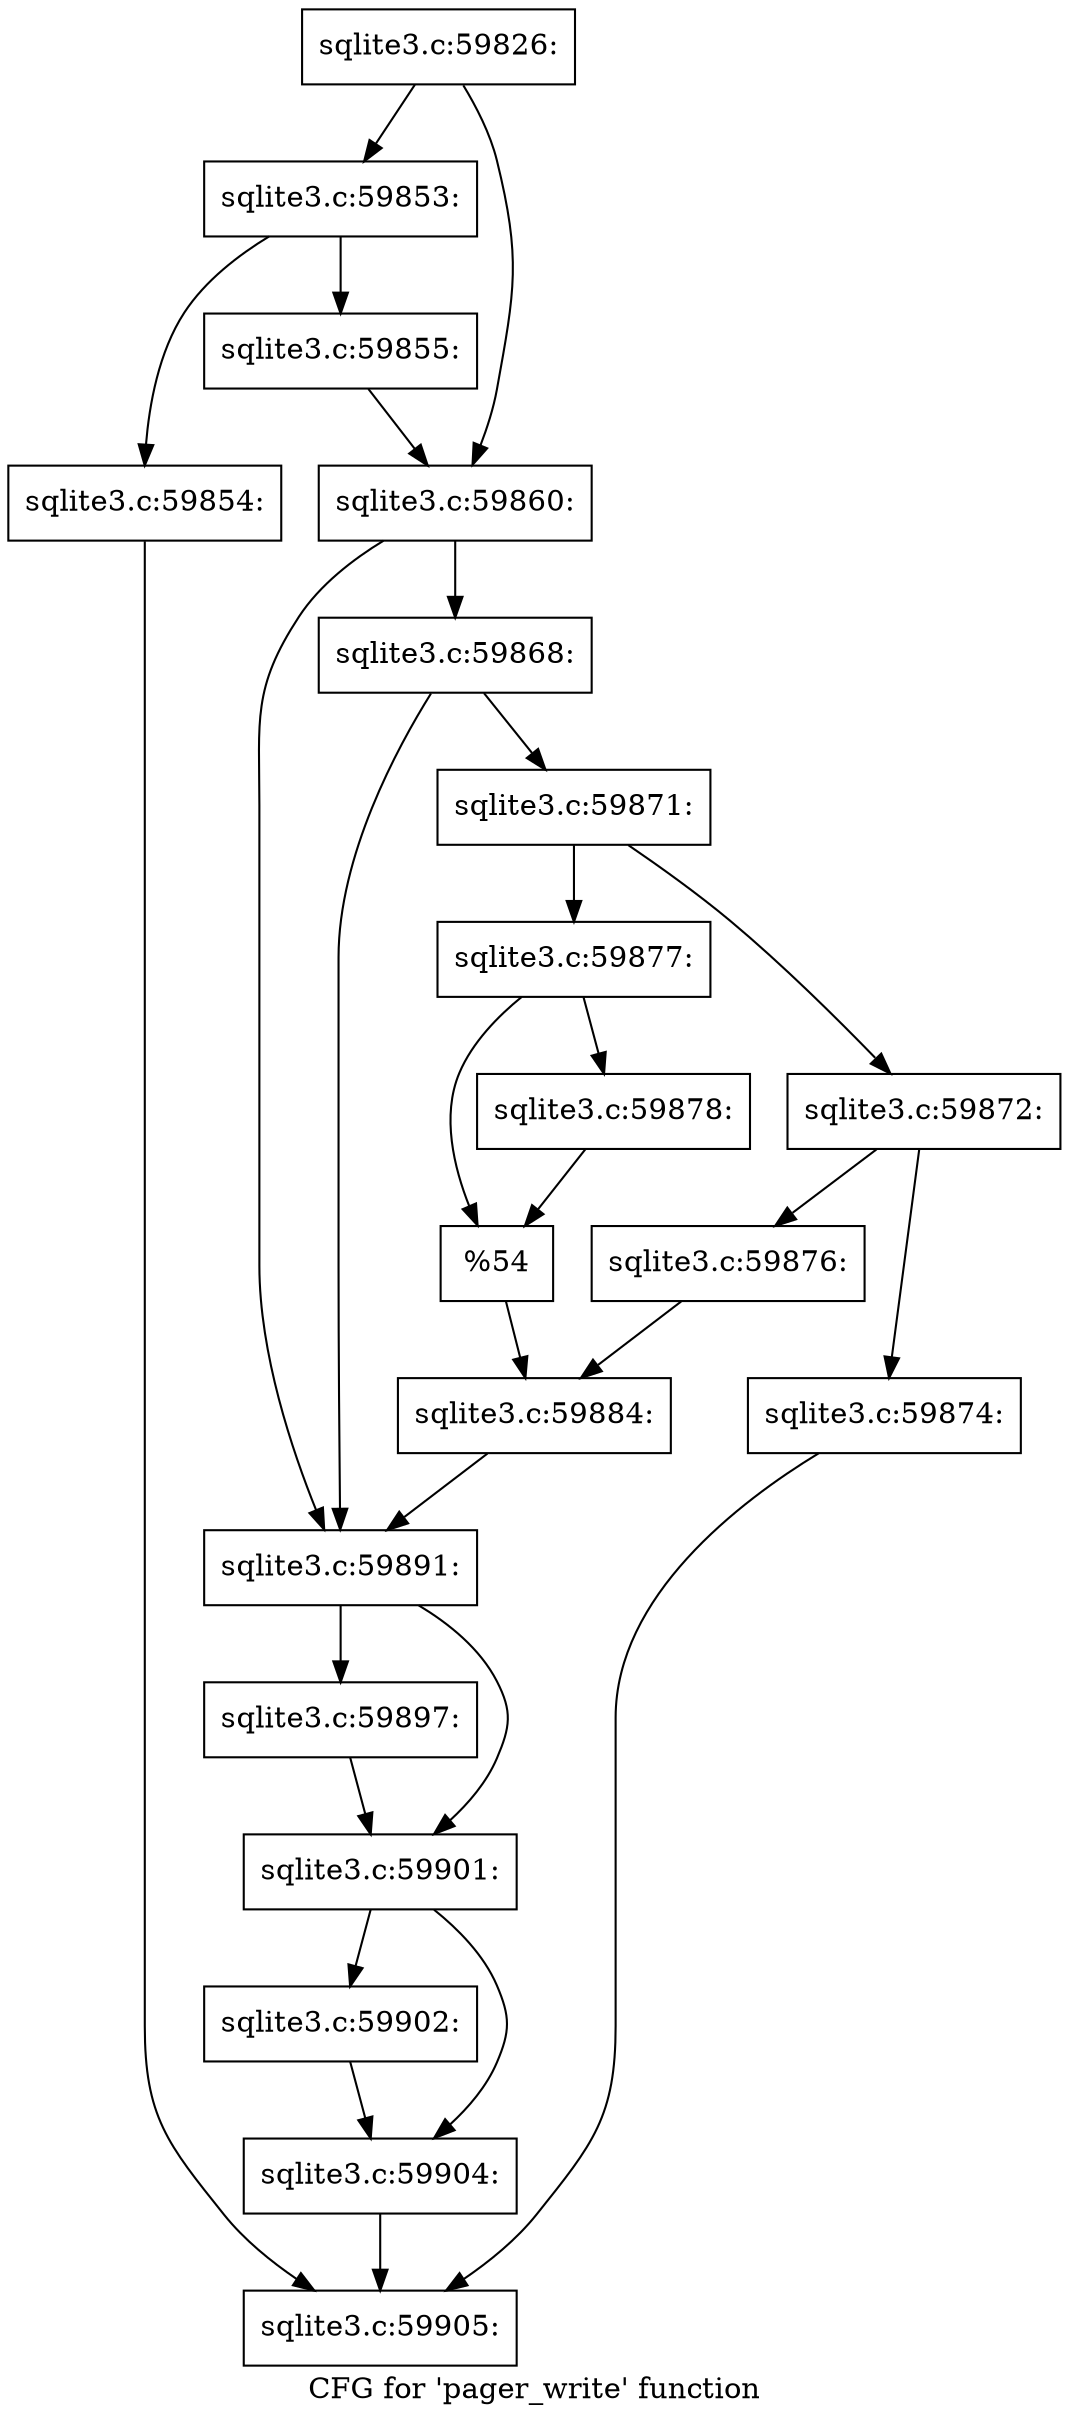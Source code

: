 digraph "CFG for 'pager_write' function" {
	label="CFG for 'pager_write' function";

	Node0x55c0f7220ae0 [shape=record,label="{sqlite3.c:59826:}"];
	Node0x55c0f7220ae0 -> Node0x55c0f72303d0;
	Node0x55c0f7220ae0 -> Node0x55c0f7230420;
	Node0x55c0f72303d0 [shape=record,label="{sqlite3.c:59853:}"];
	Node0x55c0f72303d0 -> Node0x55c0f58b2260;
	Node0x55c0f72303d0 -> Node0x55c0f7230f30;
	Node0x55c0f58b2260 [shape=record,label="{sqlite3.c:59854:}"];
	Node0x55c0f58b2260 -> Node0x55c0f7222aa0;
	Node0x55c0f7230f30 [shape=record,label="{sqlite3.c:59855:}"];
	Node0x55c0f7230f30 -> Node0x55c0f7230420;
	Node0x55c0f7230420 [shape=record,label="{sqlite3.c:59860:}"];
	Node0x55c0f7230420 -> Node0x55c0f72317b0;
	Node0x55c0f7230420 -> Node0x55c0f7231760;
	Node0x55c0f72317b0 [shape=record,label="{sqlite3.c:59868:}"];
	Node0x55c0f72317b0 -> Node0x55c0f7231710;
	Node0x55c0f72317b0 -> Node0x55c0f7231760;
	Node0x55c0f7231710 [shape=record,label="{sqlite3.c:59871:}"];
	Node0x55c0f7231710 -> Node0x55c0f7232100;
	Node0x55c0f7231710 -> Node0x55c0f72321a0;
	Node0x55c0f7232100 [shape=record,label="{sqlite3.c:59872:}"];
	Node0x55c0f7232100 -> Node0x55c0f58b2300;
	Node0x55c0f7232100 -> Node0x55c0f7232e90;
	Node0x55c0f58b2300 [shape=record,label="{sqlite3.c:59874:}"];
	Node0x55c0f58b2300 -> Node0x55c0f7222aa0;
	Node0x55c0f7232e90 [shape=record,label="{sqlite3.c:59876:}"];
	Node0x55c0f7232e90 -> Node0x55c0f7232150;
	Node0x55c0f72321a0 [shape=record,label="{sqlite3.c:59877:}"];
	Node0x55c0f72321a0 -> Node0x55c0f7233620;
	Node0x55c0f72321a0 -> Node0x55c0f7233670;
	Node0x55c0f7233620 [shape=record,label="{sqlite3.c:59878:}"];
	Node0x55c0f7233620 -> Node0x55c0f7233670;
	Node0x55c0f7233670 [shape=record,label="{%54}"];
	Node0x55c0f7233670 -> Node0x55c0f7232150;
	Node0x55c0f7232150 [shape=record,label="{sqlite3.c:59884:}"];
	Node0x55c0f7232150 -> Node0x55c0f7231760;
	Node0x55c0f7231760 [shape=record,label="{sqlite3.c:59891:}"];
	Node0x55c0f7231760 -> Node0x55c0f7234420;
	Node0x55c0f7231760 -> Node0x55c0f7234470;
	Node0x55c0f7234420 [shape=record,label="{sqlite3.c:59897:}"];
	Node0x55c0f7234420 -> Node0x55c0f7234470;
	Node0x55c0f7234470 [shape=record,label="{sqlite3.c:59901:}"];
	Node0x55c0f7234470 -> Node0x55c0f7234cd0;
	Node0x55c0f7234470 -> Node0x55c0f7234d20;
	Node0x55c0f7234cd0 [shape=record,label="{sqlite3.c:59902:}"];
	Node0x55c0f7234cd0 -> Node0x55c0f7234d20;
	Node0x55c0f7234d20 [shape=record,label="{sqlite3.c:59904:}"];
	Node0x55c0f7234d20 -> Node0x55c0f7222aa0;
	Node0x55c0f7222aa0 [shape=record,label="{sqlite3.c:59905:}"];
}
